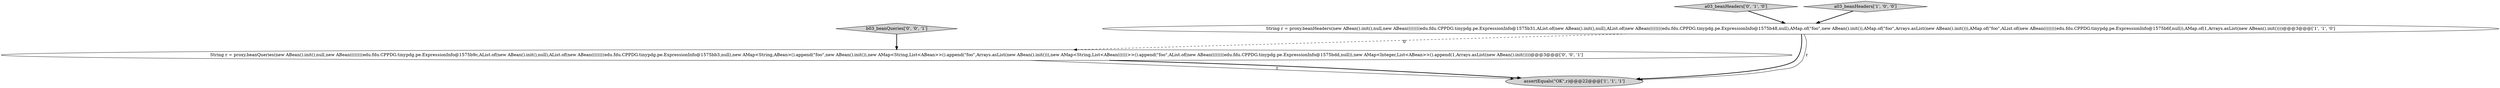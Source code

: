 digraph {
2 [style = filled, label = "String r = proxy.beanHeaders(new ABean().init(),null,new ABean((((((((edu.fdu.CPPDG.tinypdg.pe.ExpressionInfo@1575b31,AList.of(new ABean().init(),null),AList.of(new ABean((((((((edu.fdu.CPPDG.tinypdg.pe.ExpressionInfo@1575b48,null),AMap.of(\"foo\",new ABean().init()),AMap.of(\"foo\",Arrays.asList(new ABean().init())),AMap.of(\"foo\",AList.of(new ABean((((((((edu.fdu.CPPDG.tinypdg.pe.ExpressionInfo@1575b6f,null)),AMap.of(1,Arrays.asList(new ABean().init())))@@@3@@@['1', '1', '0']", fillcolor = white, shape = ellipse image = "AAA0AAABBB1BBB"];
3 [style = filled, label = "a03_beanHeaders['0', '1', '0']", fillcolor = lightgray, shape = diamond image = "AAA0AAABBB2BBB"];
1 [style = filled, label = "a03_beanHeaders['1', '0', '0']", fillcolor = lightgray, shape = diamond image = "AAA0AAABBB1BBB"];
5 [style = filled, label = "b03_beanQueries['0', '0', '1']", fillcolor = lightgray, shape = diamond image = "AAA0AAABBB3BBB"];
0 [style = filled, label = "assertEquals(\"OK\",r)@@@22@@@['1', '1', '1']", fillcolor = lightgray, shape = ellipse image = "AAA0AAABBB1BBB"];
4 [style = filled, label = "String r = proxy.beanQueries(new ABean().init(),null,new ABean((((((((edu.fdu.CPPDG.tinypdg.pe.ExpressionInfo@1575b9c,AList.of(new ABean().init(),null),AList.of(new ABean((((((((edu.fdu.CPPDG.tinypdg.pe.ExpressionInfo@1575bb3,null),new AMap<String,ABean>().append(\"foo\",new ABean().init()),new AMap<String,List<ABean>>().append(\"foo\",Arrays.asList(new ABean().init())),new AMap<String,List<ABean((((((>>().append(\"foo\",AList.of(new ABean((((((((edu.fdu.CPPDG.tinypdg.pe.ExpressionInfo@1575bdd,null)),new AMap<Integer,List<ABean>>().append(1,Arrays.asList(new ABean().init())))@@@3@@@['0', '0', '1']", fillcolor = white, shape = ellipse image = "AAA0AAABBB3BBB"];
4->0 [style = solid, label="r"];
1->2 [style = bold, label=""];
2->0 [style = bold, label=""];
3->2 [style = bold, label=""];
2->0 [style = solid, label="r"];
5->4 [style = bold, label=""];
4->0 [style = bold, label=""];
2->4 [style = dashed, label="0"];
}
